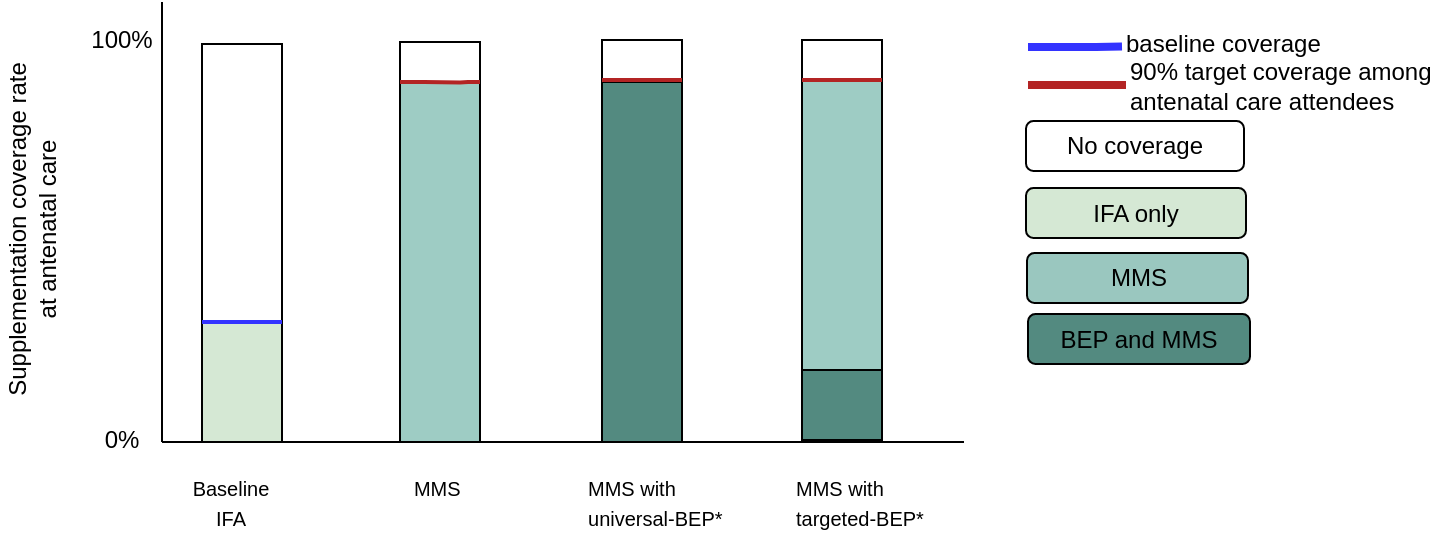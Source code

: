 <mxfile version="13.2.2" type="device"><diagram id="iR6KJMvOczmeCIdFhNyk" name="Page-1"><mxGraphModel dx="1133" dy="680" grid="0" gridSize="10" guides="1" tooltips="1" connect="1" arrows="1" fold="1" page="0" pageScale="1" pageWidth="850" pageHeight="1100" math="0" shadow="0"><root><mxCell id="0"/><mxCell id="1" parent="0"/><mxCell id="nRJMLljrMoEsLON8m__o-2" value="" style="rounded=0;whiteSpace=wrap;html=1;fillColor=#FFFFFF;" parent="1" vertex="1"><mxGeometry x="220" y="70" width="40" height="20" as="geometry"/></mxCell><mxCell id="nRJMLljrMoEsLON8m__o-3" value="" style="rounded=0;whiteSpace=wrap;html=1;fillColor=#9ECCC4;" parent="1" vertex="1"><mxGeometry x="220" y="90" width="40" height="180" as="geometry"/></mxCell><mxCell id="nRJMLljrMoEsLON8m__o-4" value="" style="endArrow=none;html=1;" parent="1" edge="1"><mxGeometry width="50" height="50" relative="1" as="geometry"><mxPoint x="101" y="270" as="sourcePoint"/><mxPoint x="101" y="50" as="targetPoint"/></mxGeometry></mxCell><mxCell id="nRJMLljrMoEsLON8m__o-5" value="0%" style="text;html=1;strokeColor=none;fillColor=none;align=center;verticalAlign=middle;whiteSpace=wrap;rounded=0;" parent="1" vertex="1"><mxGeometry x="61" y="259" width="40" height="20" as="geometry"/></mxCell><mxCell id="nRJMLljrMoEsLON8m__o-10" value="100%" style="text;html=1;strokeColor=none;fillColor=none;align=center;verticalAlign=middle;whiteSpace=wrap;rounded=0;" parent="1" vertex="1"><mxGeometry x="61" y="59" width="40" height="20" as="geometry"/></mxCell><mxCell id="nRJMLljrMoEsLON8m__o-11" value="" style="rounded=0;whiteSpace=wrap;html=1;fillColor=#FFFFFF;" parent="1" vertex="1"><mxGeometry x="321" y="69" width="40" height="30" as="geometry"/></mxCell><mxCell id="nRJMLljrMoEsLON8m__o-12" value="" style="rounded=0;whiteSpace=wrap;html=1;fillColor=#538A80;" parent="1" vertex="1"><mxGeometry x="321" y="90" width="40" height="180" as="geometry"/></mxCell><mxCell id="nRJMLljrMoEsLON8m__o-13" value="" style="endArrow=none;html=1;" parent="1" edge="1"><mxGeometry width="50" height="50" relative="1" as="geometry"><mxPoint x="101" y="270" as="sourcePoint"/><mxPoint x="502" y="270" as="targetPoint"/></mxGeometry></mxCell><mxCell id="nRJMLljrMoEsLON8m__o-14" value="&lt;font&gt;&lt;font style=&quot;font-size: 10px&quot;&gt;MMS&amp;nbsp;&lt;/font&gt;&lt;/font&gt;" style="text;html=1;strokeColor=none;fillColor=none;align=center;verticalAlign=middle;whiteSpace=wrap;rounded=0;" parent="1" vertex="1"><mxGeometry x="195" y="283" width="90" height="20" as="geometry"/></mxCell><mxCell id="nRJMLljrMoEsLON8m__o-15" value="&lt;font style=&quot;font-size: 10px&quot;&gt;Baseline IFA&lt;/font&gt;" style="text;html=1;strokeColor=none;fillColor=none;align=center;verticalAlign=middle;whiteSpace=wrap;rounded=0;" parent="1" vertex="1"><mxGeometry x="110" y="290" width="51" height="20" as="geometry"/></mxCell><mxCell id="nRJMLljrMoEsLON8m__o-16" value="&lt;font style=&quot;font-size: 10px&quot;&gt;&lt;font&gt;MMS with u&lt;/font&gt;&lt;font&gt;niversal-BEP*&amp;nbsp;&amp;nbsp;&lt;/font&gt;&lt;/font&gt;" style="text;html=1;strokeColor=none;fillColor=none;align=left;verticalAlign=middle;whiteSpace=wrap;rounded=0;" parent="1" vertex="1"><mxGeometry x="312" y="290" width="83" height="20" as="geometry"/></mxCell><mxCell id="nRJMLljrMoEsLON8m__o-17" value="MMS" style="rounded=1;whiteSpace=wrap;html=1;fillColor=#9AC7BF;align=center;" parent="1" vertex="1"><mxGeometry x="533.5" y="175.5" width="110.5" height="25" as="geometry"/></mxCell><mxCell id="nRJMLljrMoEsLON8m__o-18" value="BEP and MMS" style="rounded=1;whiteSpace=wrap;html=1;fillColor=#538A80;align=center;" parent="1" vertex="1"><mxGeometry x="534" y="206" width="111" height="25" as="geometry"/></mxCell><mxCell id="nRJMLljrMoEsLON8m__o-19" value="IFA only" style="rounded=1;whiteSpace=wrap;html=1;fillColor=#D5E8D4;align=center;" parent="1" vertex="1"><mxGeometry x="533" y="143" width="110" height="25" as="geometry"/></mxCell><mxCell id="nRJMLljrMoEsLON8m__o-20" value="No coverage" style="rounded=1;whiteSpace=wrap;html=1;fillColor=#FFFFFF;align=center;" parent="1" vertex="1"><mxGeometry x="533" y="109.5" width="109" height="25" as="geometry"/></mxCell><mxCell id="nRJMLljrMoEsLON8m__o-21" value="Supplementation coverage rate at antenatal care" style="text;html=1;strokeColor=none;fillColor=none;align=center;verticalAlign=middle;whiteSpace=wrap;rounded=0;rotation=-90;" parent="1" vertex="1"><mxGeometry x="-50" y="153.5" width="171" height="20" as="geometry"/></mxCell><mxCell id="nRJMLljrMoEsLON8m__o-22" value="" style="endArrow=none;html=1;rounded=0;strokeColor=#3333FF;strokeWidth=4;" parent="1" target="nRJMLljrMoEsLON8m__o-26" edge="1"><mxGeometry width="50" height="50" relative="1" as="geometry"><mxPoint x="534.0" y="72.5" as="sourcePoint"/><mxPoint x="592" y="72.5" as="targetPoint"/><Array as="points"><mxPoint x="546" y="72.5"/><mxPoint x="568" y="72.5"/></Array></mxGeometry></mxCell><mxCell id="nRJMLljrMoEsLON8m__o-23" value="" style="rounded=0;whiteSpace=wrap;html=1;fillColor=#D5E8D4;" parent="1" vertex="1"><mxGeometry x="121" y="210" width="40" height="60" as="geometry"/></mxCell><mxCell id="nRJMLljrMoEsLON8m__o-24" value="" style="rounded=0;whiteSpace=wrap;html=1;fillColor=#FFFFFF;" parent="1" vertex="1"><mxGeometry x="121" y="71" width="40" height="139" as="geometry"/></mxCell><mxCell id="nRJMLljrMoEsLON8m__o-25" value="" style="endArrow=none;html=1;rounded=0;strokeColor=#3333FF;strokeWidth=2;" parent="1" edge="1"><mxGeometry width="50" height="50" relative="1" as="geometry"><mxPoint x="121" y="210" as="sourcePoint"/><mxPoint x="156" y="210" as="targetPoint"/><Array as="points"><mxPoint x="134" y="210"/><mxPoint x="161" y="210"/></Array></mxGeometry></mxCell><mxCell id="nRJMLljrMoEsLON8m__o-26" value="baseline coverage" style="text;html=1;strokeColor=none;fillColor=none;align=left;verticalAlign=middle;whiteSpace=wrap;rounded=0;" parent="1" vertex="1"><mxGeometry x="581" y="61" width="110" height="20" as="geometry"/></mxCell><mxCell id="nRJMLljrMoEsLON8m__o-27" value="" style="endArrow=none;html=1;rounded=0;strokeColor=#B32424;strokeWidth=4;fillColor=#FF3333;entryX=0;entryY=0.5;entryDx=0;entryDy=0;" parent="1" target="nRJMLljrMoEsLON8m__o-28" edge="1"><mxGeometry width="50" height="50" relative="1" as="geometry"><mxPoint x="534.0" y="91.5" as="sourcePoint"/><mxPoint x="592" y="92.5" as="targetPoint"/><Array as="points"/></mxGeometry></mxCell><mxCell id="nRJMLljrMoEsLON8m__o-28" value="90% target coverage among antenatal care attendees" style="text;html=1;strokeColor=none;fillColor=none;align=left;verticalAlign=middle;whiteSpace=wrap;rounded=0;" parent="1" vertex="1"><mxGeometry x="583" y="83.5" width="157" height="16" as="geometry"/></mxCell><mxCell id="nRJMLljrMoEsLON8m__o-29" value="" style="endArrow=none;html=1;rounded=0;strokeColor=#B32424;strokeWidth=2;fillColor=#FF3333;" parent="1" edge="1"><mxGeometry width="50" height="50" relative="1" as="geometry"><mxPoint x="220" y="90.0" as="sourcePoint"/><mxPoint x="260" y="90.0" as="targetPoint"/><Array as="points"><mxPoint x="232" y="90.0"/><mxPoint x="250" y="90.24"/><mxPoint x="254" y="90.0"/></Array></mxGeometry></mxCell><mxCell id="nRJMLljrMoEsLON8m__o-31" value="" style="endArrow=none;html=1;rounded=0;strokeColor=#B32424;strokeWidth=2;fillColor=#FF3333;" parent="1" edge="1"><mxGeometry width="50" height="50" relative="1" as="geometry"><mxPoint x="321" y="89" as="sourcePoint"/><mxPoint x="361" y="89" as="targetPoint"/><Array as="points"><mxPoint x="333" y="89"/><mxPoint x="355" y="89"/></Array></mxGeometry></mxCell><mxCell id="nRJMLljrMoEsLON8m__o-40" value="" style="rounded=0;whiteSpace=wrap;html=1;fillColor=#9ECCC4;" parent="1" vertex="1"><mxGeometry x="421" y="87" width="40" height="153" as="geometry"/></mxCell><mxCell id="nRJMLljrMoEsLON8m__o-41" value="" style="rounded=0;whiteSpace=wrap;html=1;fillColor=#538A80;" parent="1" vertex="1"><mxGeometry x="421" y="234" width="40" height="35" as="geometry"/></mxCell><mxCell id="nRJMLljrMoEsLON8m__o-42" value="" style="rounded=0;whiteSpace=wrap;html=1;fillColor=#FFFFFF;" parent="1" vertex="1"><mxGeometry x="421" y="69" width="40" height="20" as="geometry"/></mxCell><mxCell id="nRJMLljrMoEsLON8m__o-43" value="" style="endArrow=none;html=1;rounded=0;strokeColor=#B32424;strokeWidth=2;fillColor=#FF3333;" parent="1" edge="1"><mxGeometry width="50" height="50" relative="1" as="geometry"><mxPoint x="421" y="89" as="sourcePoint"/><mxPoint x="461" y="89" as="targetPoint"/><Array as="points"><mxPoint x="433" y="89"/><mxPoint x="455" y="89"/></Array></mxGeometry></mxCell><mxCell id="nRJMLljrMoEsLON8m__o-45" value="&lt;font style=&quot;font-size: 10px&quot;&gt;MMS with targeted-BEP*&amp;nbsp;&amp;nbsp;&lt;/font&gt;" style="text;html=1;strokeColor=none;fillColor=none;align=left;verticalAlign=middle;whiteSpace=wrap;rounded=0;" parent="1" vertex="1"><mxGeometry x="416" y="294" width="80" height="12" as="geometry"/></mxCell></root></mxGraphModel></diagram></mxfile>